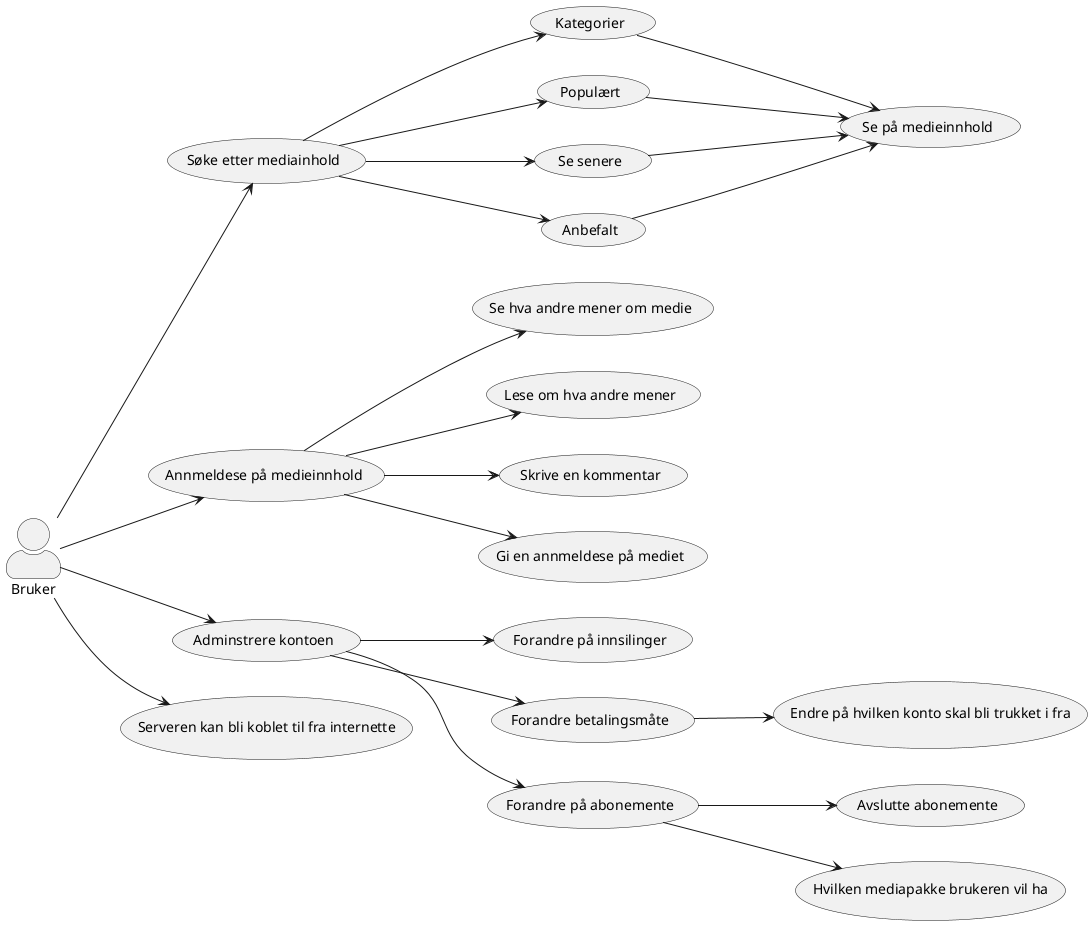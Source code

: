 @startuml oppgave_2
skinparam actorStyle awesome

left to right direction

:Bruker: as Bruker

Bruker --> (Søke etter mediainhold)
Bruker --> (Annmeldese på medieinnhold)
Bruker --> (Adminstrere kontoen)
Bruker --> (Serveren kan bli koblet til fra internette)



(Adminstrere kontoen) --> (Forandre på innsilinger)
(Adminstrere kontoen) --> (Forandre betalingsmåte)
(Forandre betalingsmåte) --> (Endre på hvilken konto skal bli trukket i fra)
(Adminstrere kontoen) --> (Forandre på abonemente)
(Forandre på abonemente) --> (Avslutte abonemente)
(Forandre på abonemente) --> (Hvilken mediapakke brukeren vil ha)

(Annmeldese på medieinnhold) --> (Se hva andre mener om medie)
(Annmeldese på medieinnhold) --> (Lese om hva andre mener)
(Annmeldese på medieinnhold) --> (Skrive en kommentar)
(Annmeldese på medieinnhold) --> (Gi en annmeldese på mediet)

(Søke etter mediainhold) --> (Kategorier)
(Søke etter mediainhold) --> (Populært)
(Søke etter mediainhold) --> (Se senere)
(Søke etter mediainhold) --> (Anbefalt)

(Kategorier) --> (Se på medieinnhold)
(Populært) --> (Se på medieinnhold)
(Se senere) --> (Se på medieinnhold)
(Anbefalt) --> (Se på medieinnhold)






@enduml